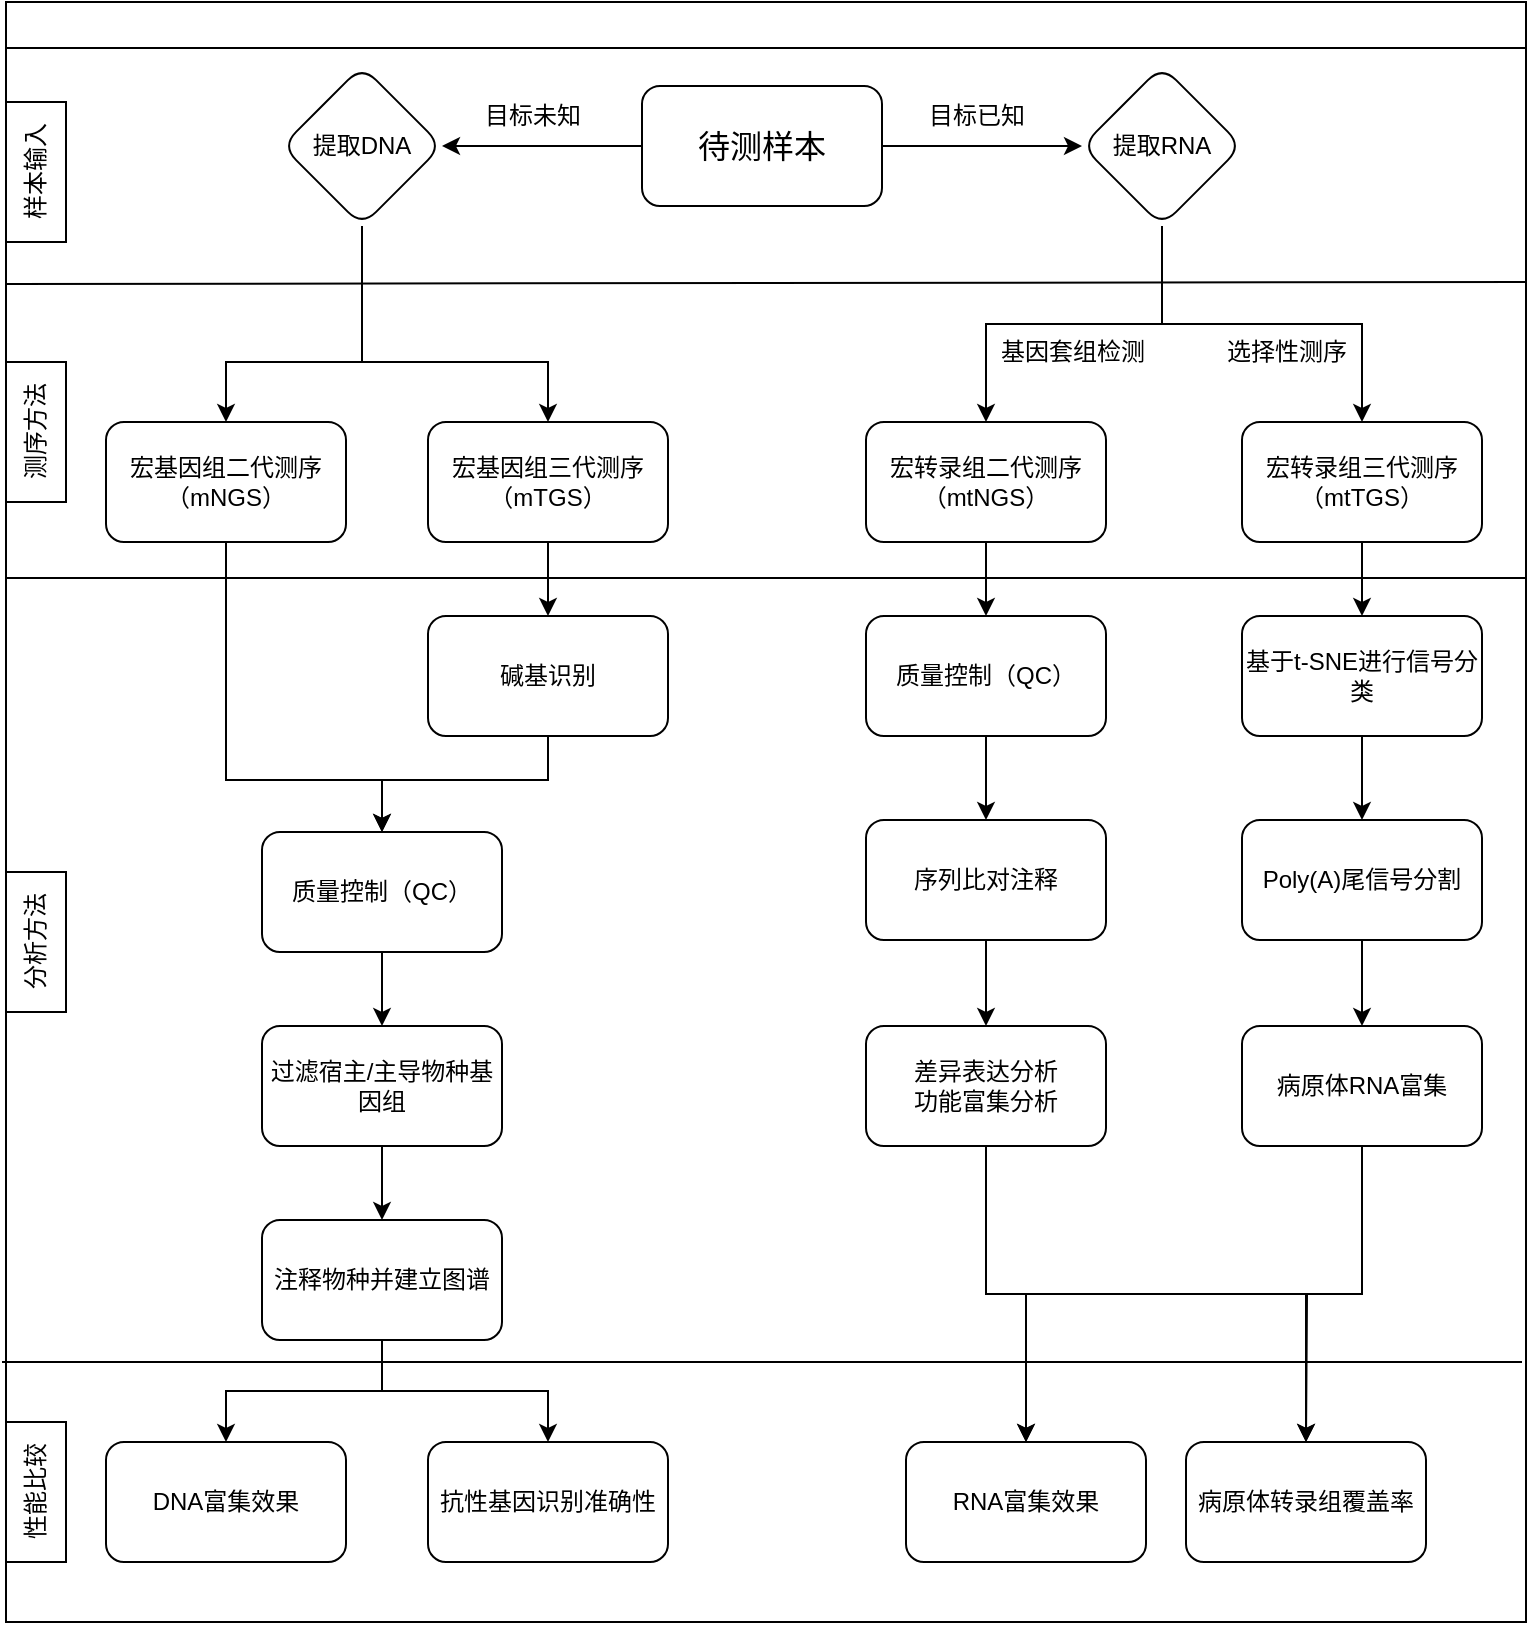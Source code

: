 <mxfile version="24.7.3" type="github">
  <diagram name="第 1 页" id="mB2ytg4VavdGL_v1y-Tx">
    <mxGraphModel dx="1687" dy="868" grid="1" gridSize="10" guides="1" tooltips="1" connect="1" arrows="1" fold="1" page="1" pageScale="1" pageWidth="827" pageHeight="1169" math="0" shadow="0">
      <root>
        <mxCell id="0" />
        <mxCell id="1" parent="0" />
        <mxCell id="_lkyO2kiW3pLqTKqFde5-1" value="" style="swimlane;whiteSpace=wrap;html=1;" vertex="1" parent="1">
          <mxGeometry x="40" y="100" width="760" height="810" as="geometry">
            <mxRectangle x="40" y="100" width="140" height="30" as="alternateBounds" />
          </mxGeometry>
        </mxCell>
        <mxCell id="_lkyO2kiW3pLqTKqFde5-7" value="" style="edgeStyle=orthogonalEdgeStyle;rounded=0;orthogonalLoop=1;jettySize=auto;html=1;" edge="1" parent="_lkyO2kiW3pLqTKqFde5-1" source="_lkyO2kiW3pLqTKqFde5-5" target="_lkyO2kiW3pLqTKqFde5-6">
          <mxGeometry relative="1" as="geometry" />
        </mxCell>
        <mxCell id="_lkyO2kiW3pLqTKqFde5-9" value="" style="edgeStyle=orthogonalEdgeStyle;rounded=0;orthogonalLoop=1;jettySize=auto;html=1;" edge="1" parent="_lkyO2kiW3pLqTKqFde5-1" source="_lkyO2kiW3pLqTKqFde5-5" target="_lkyO2kiW3pLqTKqFde5-8">
          <mxGeometry relative="1" as="geometry" />
        </mxCell>
        <mxCell id="_lkyO2kiW3pLqTKqFde5-5" value="&lt;font style=&quot;font-size: 16px;&quot;&gt;待测样本&lt;/font&gt;" style="rounded=1;whiteSpace=wrap;html=1;" vertex="1" parent="_lkyO2kiW3pLqTKqFde5-1">
          <mxGeometry x="318" y="42" width="120" height="60" as="geometry" />
        </mxCell>
        <mxCell id="_lkyO2kiW3pLqTKqFde5-14" value="" style="edgeStyle=orthogonalEdgeStyle;rounded=0;orthogonalLoop=1;jettySize=auto;html=1;entryX=0.5;entryY=0;entryDx=0;entryDy=0;" edge="1" parent="_lkyO2kiW3pLqTKqFde5-1" source="_lkyO2kiW3pLqTKqFde5-6" target="_lkyO2kiW3pLqTKqFde5-13">
          <mxGeometry relative="1" as="geometry">
            <Array as="points">
              <mxPoint x="178" y="180" />
              <mxPoint x="110" y="180" />
            </Array>
          </mxGeometry>
        </mxCell>
        <mxCell id="_lkyO2kiW3pLqTKqFde5-94" style="edgeStyle=orthogonalEdgeStyle;rounded=0;orthogonalLoop=1;jettySize=auto;html=1;exitX=0.5;exitY=1;exitDx=0;exitDy=0;entryX=0.5;entryY=0;entryDx=0;entryDy=0;" edge="1" parent="_lkyO2kiW3pLqTKqFde5-1" source="_lkyO2kiW3pLqTKqFde5-6" target="_lkyO2kiW3pLqTKqFde5-15">
          <mxGeometry relative="1" as="geometry">
            <Array as="points">
              <mxPoint x="178" y="180" />
              <mxPoint x="271" y="180" />
            </Array>
          </mxGeometry>
        </mxCell>
        <mxCell id="_lkyO2kiW3pLqTKqFde5-6" value="&lt;span style=&quot;text-wrap: nowrap;&quot;&gt;提取DNA&lt;/span&gt;" style="rhombus;whiteSpace=wrap;html=1;rounded=1;" vertex="1" parent="_lkyO2kiW3pLqTKqFde5-1">
          <mxGeometry x="138" y="32" width="80" height="80" as="geometry" />
        </mxCell>
        <mxCell id="_lkyO2kiW3pLqTKqFde5-19" value="" style="edgeStyle=orthogonalEdgeStyle;rounded=0;orthogonalLoop=1;jettySize=auto;html=1;" edge="1" parent="_lkyO2kiW3pLqTKqFde5-1" source="_lkyO2kiW3pLqTKqFde5-8" target="_lkyO2kiW3pLqTKqFde5-18">
          <mxGeometry relative="1" as="geometry" />
        </mxCell>
        <mxCell id="_lkyO2kiW3pLqTKqFde5-22" style="edgeStyle=orthogonalEdgeStyle;rounded=0;orthogonalLoop=1;jettySize=auto;html=1;exitX=0.5;exitY=1;exitDx=0;exitDy=0;entryX=0.5;entryY=0;entryDx=0;entryDy=0;" edge="1" parent="_lkyO2kiW3pLqTKqFde5-1" source="_lkyO2kiW3pLqTKqFde5-8" target="_lkyO2kiW3pLqTKqFde5-20">
          <mxGeometry relative="1" as="geometry" />
        </mxCell>
        <mxCell id="_lkyO2kiW3pLqTKqFde5-8" value="&lt;span style=&quot;text-wrap: nowrap;&quot;&gt;提取RNA&lt;/span&gt;" style="rhombus;whiteSpace=wrap;html=1;rounded=1;" vertex="1" parent="_lkyO2kiW3pLqTKqFde5-1">
          <mxGeometry x="538" y="32" width="80" height="80" as="geometry" />
        </mxCell>
        <mxCell id="_lkyO2kiW3pLqTKqFde5-54" style="edgeStyle=orthogonalEdgeStyle;rounded=0;orthogonalLoop=1;jettySize=auto;html=1;exitX=0.5;exitY=1;exitDx=0;exitDy=0;" edge="1" parent="_lkyO2kiW3pLqTKqFde5-1" source="_lkyO2kiW3pLqTKqFde5-13" target="_lkyO2kiW3pLqTKqFde5-45">
          <mxGeometry relative="1" as="geometry">
            <Array as="points">
              <mxPoint x="110" y="389" />
              <mxPoint x="188" y="389" />
            </Array>
          </mxGeometry>
        </mxCell>
        <mxCell id="_lkyO2kiW3pLqTKqFde5-13" value="宏基因组二代测序&lt;div&gt;（mNGS）&lt;/div&gt;" style="whiteSpace=wrap;html=1;rounded=1;" vertex="1" parent="_lkyO2kiW3pLqTKqFde5-1">
          <mxGeometry x="50" y="210" width="120" height="60" as="geometry" />
        </mxCell>
        <mxCell id="_lkyO2kiW3pLqTKqFde5-44" style="edgeStyle=orthogonalEdgeStyle;rounded=0;orthogonalLoop=1;jettySize=auto;html=1;exitX=0.5;exitY=1;exitDx=0;exitDy=0;" edge="1" parent="_lkyO2kiW3pLqTKqFde5-1" source="_lkyO2kiW3pLqTKqFde5-15" target="_lkyO2kiW3pLqTKqFde5-42">
          <mxGeometry relative="1" as="geometry" />
        </mxCell>
        <mxCell id="_lkyO2kiW3pLqTKqFde5-15" value="宏基因组三代测序&lt;div&gt;（mTGS）&lt;/div&gt;" style="whiteSpace=wrap;html=1;rounded=1;" vertex="1" parent="_lkyO2kiW3pLqTKqFde5-1">
          <mxGeometry x="211" y="210" width="120" height="60" as="geometry" />
        </mxCell>
        <mxCell id="_lkyO2kiW3pLqTKqFde5-52" value="" style="edgeStyle=orthogonalEdgeStyle;rounded=0;orthogonalLoop=1;jettySize=auto;html=1;" edge="1" parent="_lkyO2kiW3pLqTKqFde5-1" source="_lkyO2kiW3pLqTKqFde5-18" target="_lkyO2kiW3pLqTKqFde5-51">
          <mxGeometry relative="1" as="geometry" />
        </mxCell>
        <mxCell id="_lkyO2kiW3pLqTKqFde5-18" value="宏转录组二代测序&lt;div&gt;（mtNGS）&lt;/div&gt;" style="whiteSpace=wrap;html=1;rounded=1;" vertex="1" parent="_lkyO2kiW3pLqTKqFde5-1">
          <mxGeometry x="430" y="210" width="120" height="60" as="geometry" />
        </mxCell>
        <mxCell id="_lkyO2kiW3pLqTKqFde5-60" value="" style="edgeStyle=orthogonalEdgeStyle;rounded=0;orthogonalLoop=1;jettySize=auto;html=1;" edge="1" parent="_lkyO2kiW3pLqTKqFde5-1" source="_lkyO2kiW3pLqTKqFde5-20" target="_lkyO2kiW3pLqTKqFde5-59">
          <mxGeometry relative="1" as="geometry" />
        </mxCell>
        <mxCell id="_lkyO2kiW3pLqTKqFde5-20" value="宏转录组三代测序&lt;div&gt;（mtTGS）&lt;/div&gt;" style="whiteSpace=wrap;html=1;rounded=1;" vertex="1" parent="_lkyO2kiW3pLqTKqFde5-1">
          <mxGeometry x="618" y="210" width="120" height="60" as="geometry" />
        </mxCell>
        <mxCell id="_lkyO2kiW3pLqTKqFde5-46" value="" style="edgeStyle=orthogonalEdgeStyle;rounded=0;orthogonalLoop=1;jettySize=auto;html=1;" edge="1" parent="_lkyO2kiW3pLqTKqFde5-1" source="_lkyO2kiW3pLqTKqFde5-42" target="_lkyO2kiW3pLqTKqFde5-45">
          <mxGeometry relative="1" as="geometry">
            <Array as="points">
              <mxPoint x="271" y="389" />
              <mxPoint x="188" y="389" />
            </Array>
          </mxGeometry>
        </mxCell>
        <mxCell id="_lkyO2kiW3pLqTKqFde5-42" value="碱基识别" style="whiteSpace=wrap;html=1;rounded=1;" vertex="1" parent="_lkyO2kiW3pLqTKqFde5-1">
          <mxGeometry x="211" y="307" width="120" height="60" as="geometry" />
        </mxCell>
        <mxCell id="_lkyO2kiW3pLqTKqFde5-48" value="" style="edgeStyle=orthogonalEdgeStyle;rounded=0;orthogonalLoop=1;jettySize=auto;html=1;" edge="1" parent="_lkyO2kiW3pLqTKqFde5-1" source="_lkyO2kiW3pLqTKqFde5-45" target="_lkyO2kiW3pLqTKqFde5-47">
          <mxGeometry relative="1" as="geometry" />
        </mxCell>
        <mxCell id="_lkyO2kiW3pLqTKqFde5-45" value="质量控制（QC）" style="whiteSpace=wrap;html=1;rounded=1;" vertex="1" parent="_lkyO2kiW3pLqTKqFde5-1">
          <mxGeometry x="128" y="415" width="120" height="60" as="geometry" />
        </mxCell>
        <mxCell id="_lkyO2kiW3pLqTKqFde5-50" value="" style="edgeStyle=orthogonalEdgeStyle;rounded=0;orthogonalLoop=1;jettySize=auto;html=1;" edge="1" parent="_lkyO2kiW3pLqTKqFde5-1" source="_lkyO2kiW3pLqTKqFde5-47" target="_lkyO2kiW3pLqTKqFde5-49">
          <mxGeometry relative="1" as="geometry" />
        </mxCell>
        <mxCell id="_lkyO2kiW3pLqTKqFde5-47" value="过滤宿主/主导物种基因组" style="whiteSpace=wrap;html=1;rounded=1;" vertex="1" parent="_lkyO2kiW3pLqTKqFde5-1">
          <mxGeometry x="128" y="512" width="120" height="60" as="geometry" />
        </mxCell>
        <mxCell id="_lkyO2kiW3pLqTKqFde5-73" style="edgeStyle=orthogonalEdgeStyle;rounded=0;orthogonalLoop=1;jettySize=auto;html=1;exitX=0.5;exitY=1;exitDx=0;exitDy=0;entryX=0.5;entryY=0;entryDx=0;entryDy=0;" edge="1" parent="_lkyO2kiW3pLqTKqFde5-1" source="_lkyO2kiW3pLqTKqFde5-49" target="_lkyO2kiW3pLqTKqFde5-71">
          <mxGeometry relative="1" as="geometry" />
        </mxCell>
        <mxCell id="_lkyO2kiW3pLqTKqFde5-49" value="注释物种并建立图谱" style="whiteSpace=wrap;html=1;rounded=1;" vertex="1" parent="_lkyO2kiW3pLqTKqFde5-1">
          <mxGeometry x="128" y="609" width="120" height="60" as="geometry" />
        </mxCell>
        <mxCell id="_lkyO2kiW3pLqTKqFde5-56" value="" style="edgeStyle=orthogonalEdgeStyle;rounded=0;orthogonalLoop=1;jettySize=auto;html=1;" edge="1" parent="_lkyO2kiW3pLqTKqFde5-1" source="_lkyO2kiW3pLqTKqFde5-51" target="_lkyO2kiW3pLqTKqFde5-55">
          <mxGeometry relative="1" as="geometry" />
        </mxCell>
        <mxCell id="_lkyO2kiW3pLqTKqFde5-51" value="质量控制（QC）" style="whiteSpace=wrap;html=1;rounded=1;" vertex="1" parent="_lkyO2kiW3pLqTKqFde5-1">
          <mxGeometry x="430" y="307" width="120" height="60" as="geometry" />
        </mxCell>
        <mxCell id="_lkyO2kiW3pLqTKqFde5-58" value="" style="edgeStyle=orthogonalEdgeStyle;rounded=0;orthogonalLoop=1;jettySize=auto;html=1;" edge="1" parent="_lkyO2kiW3pLqTKqFde5-1" source="_lkyO2kiW3pLqTKqFde5-55" target="_lkyO2kiW3pLqTKqFde5-57">
          <mxGeometry relative="1" as="geometry" />
        </mxCell>
        <mxCell id="_lkyO2kiW3pLqTKqFde5-55" value="序列比对注释" style="whiteSpace=wrap;html=1;rounded=1;" vertex="1" parent="_lkyO2kiW3pLqTKqFde5-1">
          <mxGeometry x="430" y="409" width="120" height="60" as="geometry" />
        </mxCell>
        <mxCell id="_lkyO2kiW3pLqTKqFde5-75" value="" style="edgeStyle=orthogonalEdgeStyle;rounded=0;orthogonalLoop=1;jettySize=auto;html=1;" edge="1" parent="_lkyO2kiW3pLqTKqFde5-1" source="_lkyO2kiW3pLqTKqFde5-57" target="_lkyO2kiW3pLqTKqFde5-74">
          <mxGeometry relative="1" as="geometry" />
        </mxCell>
        <mxCell id="_lkyO2kiW3pLqTKqFde5-79" style="edgeStyle=orthogonalEdgeStyle;rounded=0;orthogonalLoop=1;jettySize=auto;html=1;exitX=0.5;exitY=1;exitDx=0;exitDy=0;entryX=0.5;entryY=0;entryDx=0;entryDy=0;" edge="1" parent="_lkyO2kiW3pLqTKqFde5-1" source="_lkyO2kiW3pLqTKqFde5-57" target="_lkyO2kiW3pLqTKqFde5-78">
          <mxGeometry relative="1" as="geometry" />
        </mxCell>
        <mxCell id="_lkyO2kiW3pLqTKqFde5-57" value="差异表达分析&lt;div&gt;功能富集分析&lt;/div&gt;" style="whiteSpace=wrap;html=1;rounded=1;" vertex="1" parent="_lkyO2kiW3pLqTKqFde5-1">
          <mxGeometry x="430" y="512" width="120" height="60" as="geometry" />
        </mxCell>
        <mxCell id="_lkyO2kiW3pLqTKqFde5-62" value="" style="edgeStyle=orthogonalEdgeStyle;rounded=0;orthogonalLoop=1;jettySize=auto;html=1;" edge="1" parent="_lkyO2kiW3pLqTKqFde5-1" source="_lkyO2kiW3pLqTKqFde5-59" target="_lkyO2kiW3pLqTKqFde5-61">
          <mxGeometry relative="1" as="geometry" />
        </mxCell>
        <mxCell id="_lkyO2kiW3pLqTKqFde5-59" value="基于t-SNE进行信号分类" style="whiteSpace=wrap;html=1;rounded=1;" vertex="1" parent="_lkyO2kiW3pLqTKqFde5-1">
          <mxGeometry x="618" y="307" width="120" height="60" as="geometry" />
        </mxCell>
        <mxCell id="_lkyO2kiW3pLqTKqFde5-64" value="" style="edgeStyle=orthogonalEdgeStyle;rounded=0;orthogonalLoop=1;jettySize=auto;html=1;" edge="1" parent="_lkyO2kiW3pLqTKqFde5-1" source="_lkyO2kiW3pLqTKqFde5-61" target="_lkyO2kiW3pLqTKqFde5-63">
          <mxGeometry relative="1" as="geometry" />
        </mxCell>
        <mxCell id="_lkyO2kiW3pLqTKqFde5-61" value="Poly(A)尾信号分割" style="whiteSpace=wrap;html=1;rounded=1;" vertex="1" parent="_lkyO2kiW3pLqTKqFde5-1">
          <mxGeometry x="618" y="409" width="120" height="60" as="geometry" />
        </mxCell>
        <mxCell id="_lkyO2kiW3pLqTKqFde5-76" style="edgeStyle=orthogonalEdgeStyle;rounded=0;orthogonalLoop=1;jettySize=auto;html=1;exitX=0.5;exitY=1;exitDx=0;exitDy=0;entryX=0.5;entryY=0;entryDx=0;entryDy=0;" edge="1" parent="_lkyO2kiW3pLqTKqFde5-1" source="_lkyO2kiW3pLqTKqFde5-63" target="_lkyO2kiW3pLqTKqFde5-74">
          <mxGeometry relative="1" as="geometry" />
        </mxCell>
        <mxCell id="_lkyO2kiW3pLqTKqFde5-81" style="edgeStyle=orthogonalEdgeStyle;rounded=0;orthogonalLoop=1;jettySize=auto;html=1;exitX=0.5;exitY=1;exitDx=0;exitDy=0;" edge="1" parent="_lkyO2kiW3pLqTKqFde5-1" source="_lkyO2kiW3pLqTKqFde5-63">
          <mxGeometry relative="1" as="geometry">
            <mxPoint x="650" y="720" as="targetPoint" />
          </mxGeometry>
        </mxCell>
        <mxCell id="_lkyO2kiW3pLqTKqFde5-63" value="病原体RNA富集" style="whiteSpace=wrap;html=1;rounded=1;" vertex="1" parent="_lkyO2kiW3pLqTKqFde5-1">
          <mxGeometry x="618" y="512" width="120" height="60" as="geometry" />
        </mxCell>
        <mxCell id="_lkyO2kiW3pLqTKqFde5-67" value="目标未知" style="text;html=1;align=center;verticalAlign=middle;resizable=0;points=[];autosize=1;strokeColor=none;fillColor=none;" vertex="1" parent="_lkyO2kiW3pLqTKqFde5-1">
          <mxGeometry x="228" y="42" width="70" height="30" as="geometry" />
        </mxCell>
        <mxCell id="_lkyO2kiW3pLqTKqFde5-68" value="目标已知" style="text;html=1;align=center;verticalAlign=middle;resizable=0;points=[];autosize=1;strokeColor=none;fillColor=none;" vertex="1" parent="_lkyO2kiW3pLqTKqFde5-1">
          <mxGeometry x="450" y="42" width="70" height="30" as="geometry" />
        </mxCell>
        <mxCell id="_lkyO2kiW3pLqTKqFde5-69" value="DNA富集效果" style="rounded=1;whiteSpace=wrap;html=1;" vertex="1" parent="_lkyO2kiW3pLqTKqFde5-1">
          <mxGeometry x="50" y="720" width="120" height="60" as="geometry" />
        </mxCell>
        <mxCell id="_lkyO2kiW3pLqTKqFde5-70" style="edgeStyle=orthogonalEdgeStyle;rounded=0;orthogonalLoop=1;jettySize=auto;html=1;exitX=0.5;exitY=1;exitDx=0;exitDy=0;entryX=0.5;entryY=0;entryDx=0;entryDy=0;" edge="1" parent="_lkyO2kiW3pLqTKqFde5-1" source="_lkyO2kiW3pLqTKqFde5-49" target="_lkyO2kiW3pLqTKqFde5-69">
          <mxGeometry relative="1" as="geometry" />
        </mxCell>
        <mxCell id="_lkyO2kiW3pLqTKqFde5-71" value="抗性基因识别准确性" style="rounded=1;whiteSpace=wrap;html=1;" vertex="1" parent="_lkyO2kiW3pLqTKqFde5-1">
          <mxGeometry x="211" y="720" width="120" height="60" as="geometry" />
        </mxCell>
        <mxCell id="_lkyO2kiW3pLqTKqFde5-74" value="RNA富集效果" style="whiteSpace=wrap;html=1;rounded=1;" vertex="1" parent="_lkyO2kiW3pLqTKqFde5-1">
          <mxGeometry x="450" y="720" width="120" height="60" as="geometry" />
        </mxCell>
        <mxCell id="_lkyO2kiW3pLqTKqFde5-78" value="病原体转录组覆盖率" style="rounded=1;whiteSpace=wrap;html=1;" vertex="1" parent="_lkyO2kiW3pLqTKqFde5-1">
          <mxGeometry x="590" y="720" width="120" height="60" as="geometry" />
        </mxCell>
        <mxCell id="_lkyO2kiW3pLqTKqFde5-83" value="" style="endArrow=none;html=1;rounded=0;exitX=0;exitY=0.25;exitDx=0;exitDy=0;entryX=1;entryY=0.25;entryDx=0;entryDy=0;" edge="1" parent="_lkyO2kiW3pLqTKqFde5-1">
          <mxGeometry width="50" height="50" relative="1" as="geometry">
            <mxPoint x="-2" y="680" as="sourcePoint" />
            <mxPoint x="758" y="680.0" as="targetPoint" />
          </mxGeometry>
        </mxCell>
        <mxCell id="_lkyO2kiW3pLqTKqFde5-85" value="样本输入" style="text;html=1;align=center;verticalAlign=middle;resizable=0;points=[];autosize=1;rotation=270;strokeColor=default;" vertex="1" parent="_lkyO2kiW3pLqTKqFde5-1">
          <mxGeometry x="-20" y="70" width="70" height="30" as="geometry" />
        </mxCell>
        <mxCell id="_lkyO2kiW3pLqTKqFde5-86" value="测序方法" style="text;html=1;align=center;verticalAlign=middle;resizable=0;points=[];autosize=1;strokeColor=default;fillColor=none;rotation=270;" vertex="1" parent="_lkyO2kiW3pLqTKqFde5-1">
          <mxGeometry x="-20" y="200" width="70" height="30" as="geometry" />
        </mxCell>
        <mxCell id="_lkyO2kiW3pLqTKqFde5-87" value="分析方法" style="text;html=1;align=center;verticalAlign=middle;resizable=0;points=[];autosize=1;strokeColor=default;fillColor=none;rotation=270;" vertex="1" parent="_lkyO2kiW3pLqTKqFde5-1">
          <mxGeometry x="-20" y="455" width="70" height="30" as="geometry" />
        </mxCell>
        <mxCell id="_lkyO2kiW3pLqTKqFde5-88" value="性能比较" style="text;html=1;align=center;verticalAlign=middle;resizable=0;points=[];autosize=1;strokeColor=default;fillColor=none;rotation=270;" vertex="1" parent="_lkyO2kiW3pLqTKqFde5-1">
          <mxGeometry x="-20" y="730" width="70" height="30" as="geometry" />
        </mxCell>
        <mxCell id="_lkyO2kiW3pLqTKqFde5-89" value="选择性测序" style="text;html=1;align=center;verticalAlign=middle;resizable=0;points=[];autosize=1;strokeColor=none;fillColor=none;" vertex="1" parent="_lkyO2kiW3pLqTKqFde5-1">
          <mxGeometry x="600" y="160" width="80" height="30" as="geometry" />
        </mxCell>
        <mxCell id="_lkyO2kiW3pLqTKqFde5-90" value="基因套组检测" style="text;html=1;align=center;verticalAlign=middle;resizable=0;points=[];autosize=1;strokeColor=none;fillColor=none;" vertex="1" parent="_lkyO2kiW3pLqTKqFde5-1">
          <mxGeometry x="483" y="160" width="100" height="30" as="geometry" />
        </mxCell>
        <mxCell id="_lkyO2kiW3pLqTKqFde5-41" value="" style="endArrow=none;html=1;rounded=0;exitX=0;exitY=0.25;exitDx=0;exitDy=0;" edge="1" parent="1">
          <mxGeometry width="50" height="50" relative="1" as="geometry">
            <mxPoint x="40" y="241" as="sourcePoint" />
            <mxPoint x="800" y="240" as="targetPoint" />
          </mxGeometry>
        </mxCell>
        <mxCell id="_lkyO2kiW3pLqTKqFde5-82" value="" style="endArrow=none;html=1;rounded=0;exitX=0;exitY=0.25;exitDx=0;exitDy=0;entryX=1;entryY=0.25;entryDx=0;entryDy=0;" edge="1" parent="1">
          <mxGeometry width="50" height="50" relative="1" as="geometry">
            <mxPoint x="40" y="388" as="sourcePoint" />
            <mxPoint x="800" y="388.0" as="targetPoint" />
          </mxGeometry>
        </mxCell>
      </root>
    </mxGraphModel>
  </diagram>
</mxfile>
